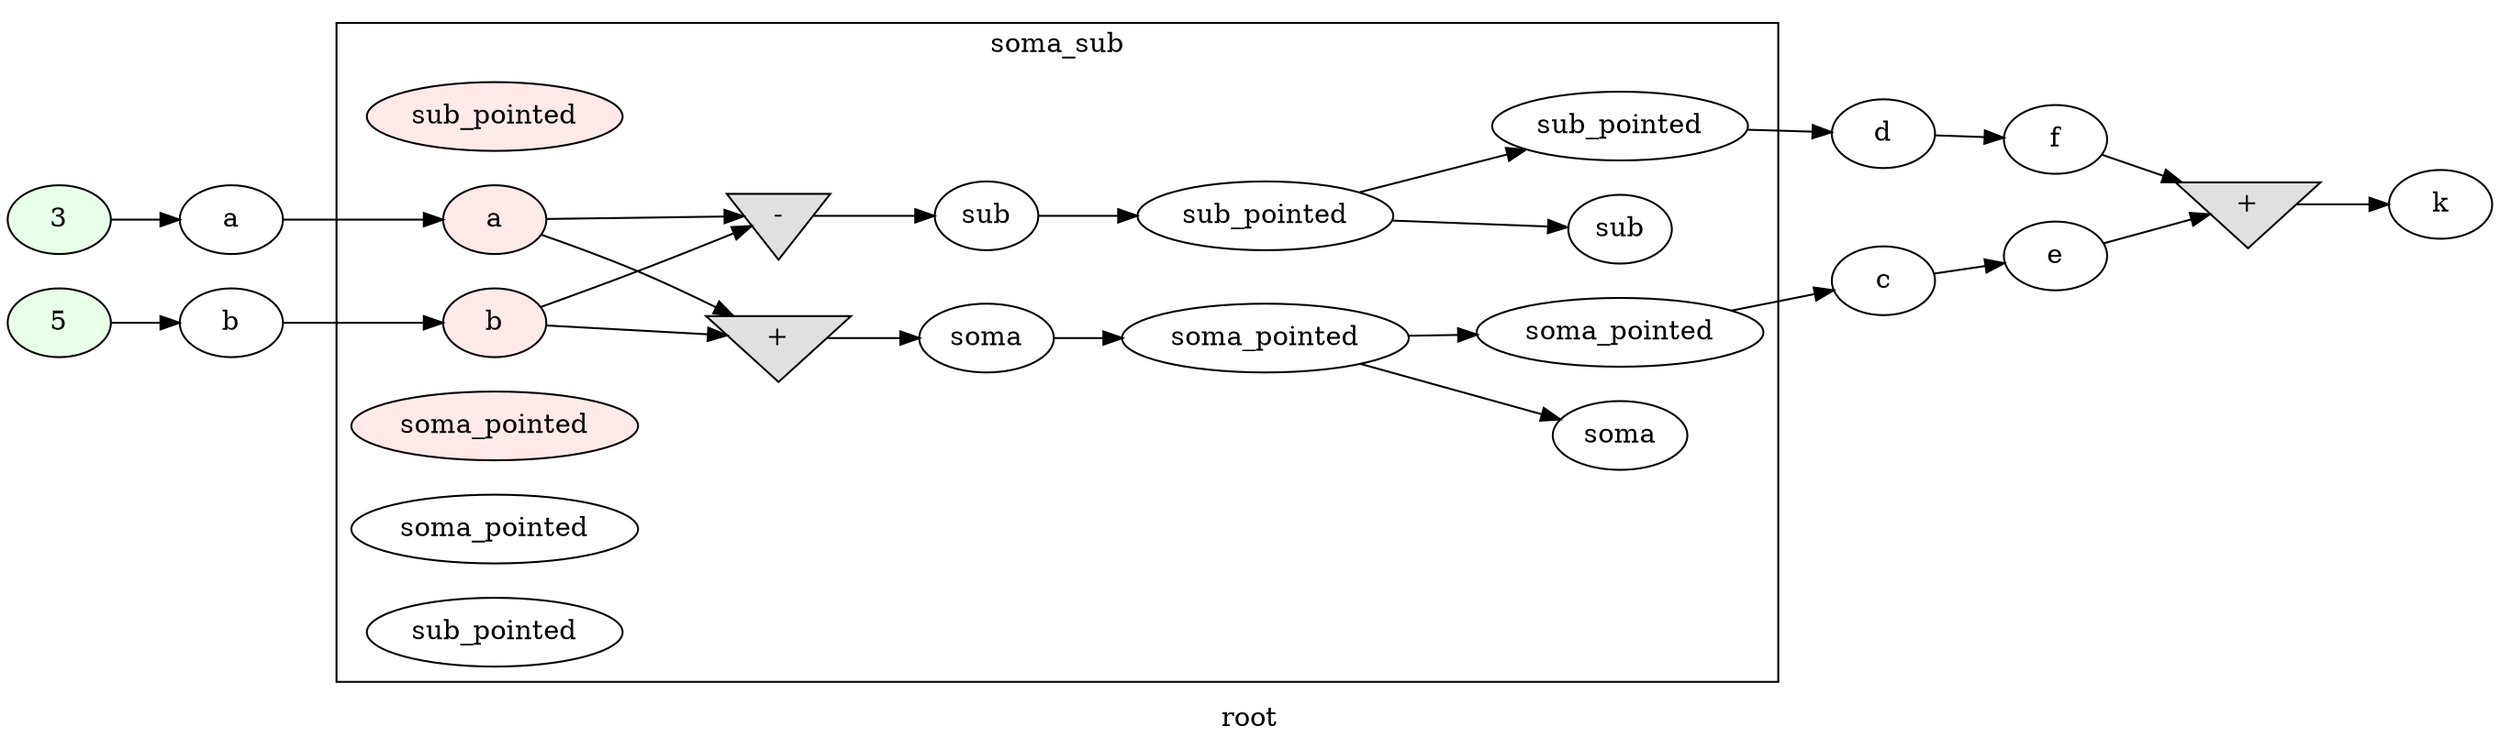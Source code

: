 digraph G
{
rankdir=LR;
label = "root";
	node_000021 [ label = "3", style=filled, fillcolor="#E9FFE9", startingline=10 ]
	node_000022 [ label = "a", startingline=10 ]
	node_000023 [ label = "5", style=filled, fillcolor="#E9FFE9", startingline=11 ]
	node_000024 [ label = "b", startingline=11 ]
	node_000041 [ label = "c", startingline=13 ]
	node_000042 [ label = "d", startingline=13 ]
	node_000043 [ label = "e", startingline=14 ]
	node_000044 [ label = "f", startingline=15 ]
	node_000045 [ label = "+", shape=invtriangle, style=filled, fillcolor="#E0E0E0", startingline=17 ]
	node_000046 [ label = "k", startingline=17 ]
subgraph cluster_1 {
label = "soma_sub";
parent = "G";
startingline = 13;
	node_000025 [ label = "sub_pointed", style=filled, fillcolor="#FFE9E9", startingline=2 ]
	node_000026 [ label = "a", style=filled, fillcolor="#FFE9E9", startingline=2 ]
	node_000027 [ label = "b", style=filled, fillcolor="#FFE9E9", startingline=2 ]
	node_000028 [ label = "soma_pointed", style=filled, fillcolor="#FFE9E9", startingline=2 ]
	node_000029 [ label = "soma_pointed", startingline=4 ]
	node_000030 [ label = "+", shape=invtriangle, style=filled, fillcolor="#E0E0E0", startingline=4 ]
	node_000031 [ label = "soma", startingline=4 ]
	node_000032 [ label = "soma_pointed", startingline=4 ]
	node_000033 [ label = "sub_pointed", startingline=5 ]
	node_000034 [ label = "-", shape=invtriangle, style=filled, fillcolor="#E0E0E0", startingline=5 ]
	node_000035 [ label = "sub", startingline=5 ]
	node_000036 [ label = "sub_pointed", startingline=5 ]
	node_000037 [ label = "sub", startingline=3 ]
	node_000038 [ label = "soma", startingline=3 ]
	node_000039 [ label = "sub_pointed", startingline=3 ]
	node_000040 [ label = "soma_pointed", startingline=3 ]
}
	node_000021 -> node_000022
	node_000022 -> node_000026
	node_000023 -> node_000024
	node_000024 -> node_000027
	node_000041 -> node_000043
	node_000042 -> node_000044
	node_000043 -> node_000045
	node_000044 -> node_000045
	node_000045 -> node_000046
	node_000026 -> node_000030
	node_000026 -> node_000034
	node_000027 -> node_000030
	node_000027 -> node_000034
	node_000030 -> node_000031
	node_000031 -> node_000032
	node_000032 -> node_000038
	node_000032 -> node_000040
	node_000034 -> node_000035
	node_000035 -> node_000036
	node_000036 -> node_000037
	node_000036 -> node_000039
	node_000039 -> node_000042
	node_000040 -> node_000041
}
